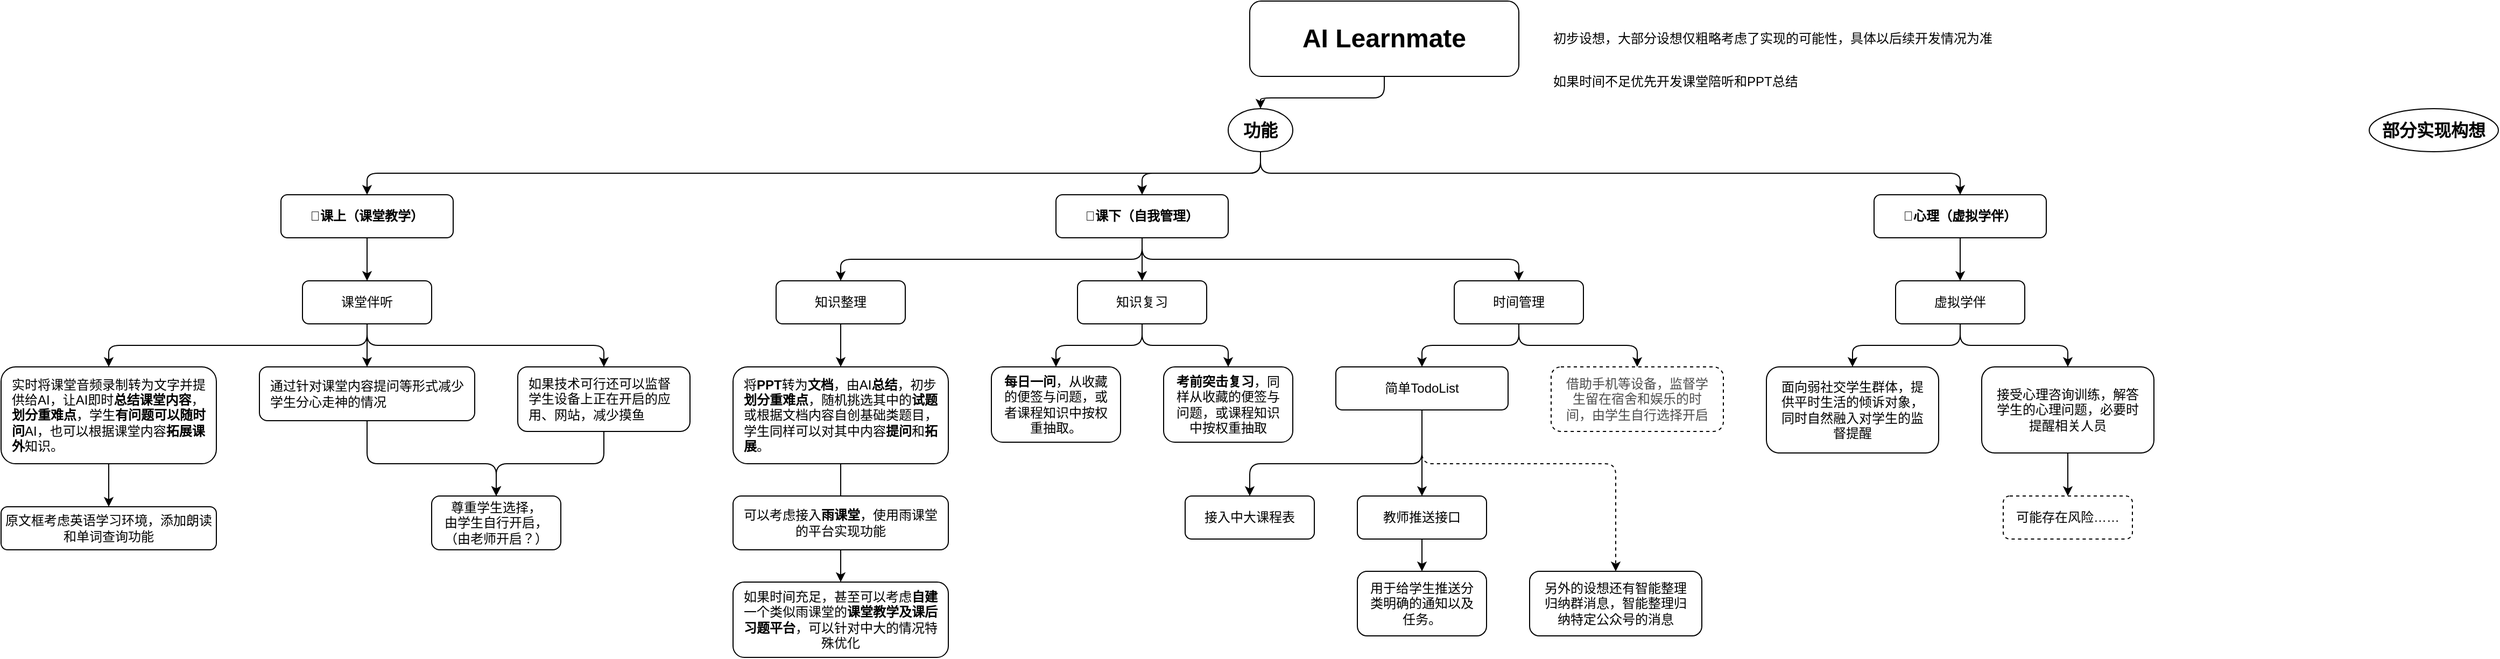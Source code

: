 <mxfile>
    <diagram name="第 1 页" id="g-6fTX1lt_3LI96Er2u1">
        <mxGraphModel dx="2357" dy="972" grid="1" gridSize="10" guides="1" tooltips="1" connect="1" arrows="1" fold="1" page="1" pageScale="1" pageWidth="827" pageHeight="1169" math="0" shadow="0">
            <root>
                <mxCell id="0"/>
                <mxCell id="1" parent="0"/>
                <mxCell id="7bBIJFDzEjGOsITr9nIe-58" value="" style="edgeStyle=orthogonalEdgeStyle;shape=connector;curved=0;rounded=1;orthogonalLoop=1;jettySize=auto;html=1;strokeColor=default;align=center;verticalAlign=middle;fontFamily=Helvetica;fontSize=12;fontColor=default;labelBackgroundColor=default;endArrow=classic;" parent="1" source="7bBIJFDzEjGOsITr9nIe-3" target="7bBIJFDzEjGOsITr9nIe-9" edge="1">
                    <mxGeometry relative="1" as="geometry"/>
                </mxCell>
                <mxCell id="7bBIJFDzEjGOsITr9nIe-3" value="&lt;b&gt;📖课上（课堂教学）&lt;/b&gt;" style="rounded=1;whiteSpace=wrap;html=1;spacing=10;" parent="1" vertex="1">
                    <mxGeometry x="-660" y="200" width="160" height="40" as="geometry"/>
                </mxCell>
                <mxCell id="7bBIJFDzEjGOsITr9nIe-64" style="edgeStyle=orthogonalEdgeStyle;shape=connector;curved=0;rounded=1;orthogonalLoop=1;jettySize=auto;html=1;entryX=0.5;entryY=0;entryDx=0;entryDy=0;strokeColor=default;align=center;verticalAlign=middle;fontFamily=Helvetica;fontSize=12;fontColor=default;labelBackgroundColor=default;endArrow=classic;" parent="1" source="7bBIJFDzEjGOsITr9nIe-4" target="7bBIJFDzEjGOsITr9nIe-17" edge="1">
                    <mxGeometry relative="1" as="geometry">
                        <Array as="points">
                            <mxPoint x="140" y="260"/>
                            <mxPoint x="-140" y="260"/>
                        </Array>
                    </mxGeometry>
                </mxCell>
                <mxCell id="7bBIJFDzEjGOsITr9nIe-65" value="" style="edgeStyle=orthogonalEdgeStyle;shape=connector;curved=0;rounded=1;orthogonalLoop=1;jettySize=auto;html=1;strokeColor=default;align=center;verticalAlign=middle;fontFamily=Helvetica;fontSize=12;fontColor=default;labelBackgroundColor=default;endArrow=classic;" parent="1" source="7bBIJFDzEjGOsITr9nIe-4" target="7bBIJFDzEjGOsITr9nIe-18" edge="1">
                    <mxGeometry relative="1" as="geometry"/>
                </mxCell>
                <mxCell id="7bBIJFDzEjGOsITr9nIe-66" style="edgeStyle=orthogonalEdgeStyle;shape=connector;curved=0;rounded=1;orthogonalLoop=1;jettySize=auto;html=1;entryX=0.5;entryY=0;entryDx=0;entryDy=0;strokeColor=default;align=center;verticalAlign=middle;fontFamily=Helvetica;fontSize=12;fontColor=default;labelBackgroundColor=default;endArrow=classic;" parent="1" source="7bBIJFDzEjGOsITr9nIe-4" target="7bBIJFDzEjGOsITr9nIe-41" edge="1">
                    <mxGeometry relative="1" as="geometry">
                        <Array as="points">
                            <mxPoint x="140" y="260"/>
                            <mxPoint x="490" y="260"/>
                        </Array>
                    </mxGeometry>
                </mxCell>
                <mxCell id="7bBIJFDzEjGOsITr9nIe-4" value="&lt;b&gt;💪课下（自我管理）&lt;/b&gt;" style="rounded=1;whiteSpace=wrap;html=1;spacing=10;" parent="1" vertex="1">
                    <mxGeometry x="60" y="200" width="160" height="40" as="geometry"/>
                </mxCell>
                <mxCell id="7bBIJFDzEjGOsITr9nIe-82" value="" style="edgeStyle=orthogonalEdgeStyle;shape=connector;curved=0;rounded=1;orthogonalLoop=1;jettySize=auto;html=1;strokeColor=default;align=center;verticalAlign=middle;fontFamily=Helvetica;fontSize=12;fontColor=default;labelBackgroundColor=default;endArrow=classic;" parent="1" source="7bBIJFDzEjGOsITr9nIe-5" target="7bBIJFDzEjGOsITr9nIe-79" edge="1">
                    <mxGeometry relative="1" as="geometry"/>
                </mxCell>
                <mxCell id="7bBIJFDzEjGOsITr9nIe-5" value="&lt;b&gt;💖心理（虚拟学伴）&lt;/b&gt;" style="rounded=1;whiteSpace=wrap;html=1;spacing=10;" parent="1" vertex="1">
                    <mxGeometry x="820" y="200" width="160" height="40" as="geometry"/>
                </mxCell>
                <mxCell id="7bBIJFDzEjGOsITr9nIe-22" value="" style="edgeStyle=orthogonalEdgeStyle;rounded=1;orthogonalLoop=1;jettySize=auto;html=1;fontFamily=Helvetica;fontSize=12;fontColor=default;curved=0;" parent="1" source="7bBIJFDzEjGOsITr9nIe-9" target="7bBIJFDzEjGOsITr9nIe-21" edge="1">
                    <mxGeometry relative="1" as="geometry">
                        <Array as="points">
                            <mxPoint x="-580" y="340"/>
                            <mxPoint x="-820" y="340"/>
                        </Array>
                    </mxGeometry>
                </mxCell>
                <mxCell id="7bBIJFDzEjGOsITr9nIe-32" style="edgeStyle=orthogonalEdgeStyle;shape=connector;curved=0;rounded=1;orthogonalLoop=1;jettySize=auto;html=1;entryX=0.5;entryY=0;entryDx=0;entryDy=0;strokeColor=default;align=center;verticalAlign=middle;fontFamily=Helvetica;fontSize=12;fontColor=default;labelBackgroundColor=default;endArrow=classic;" parent="1" source="7bBIJFDzEjGOsITr9nIe-9" target="7bBIJFDzEjGOsITr9nIe-31" edge="1">
                    <mxGeometry relative="1" as="geometry"/>
                </mxCell>
                <mxCell id="7bBIJFDzEjGOsITr9nIe-39" style="edgeStyle=orthogonalEdgeStyle;shape=connector;curved=0;rounded=1;orthogonalLoop=1;jettySize=auto;html=1;entryX=0.5;entryY=0;entryDx=0;entryDy=0;strokeColor=default;align=center;verticalAlign=middle;fontFamily=Helvetica;fontSize=12;fontColor=default;labelBackgroundColor=default;endArrow=classic;" parent="1" source="7bBIJFDzEjGOsITr9nIe-9" target="7bBIJFDzEjGOsITr9nIe-33" edge="1">
                    <mxGeometry relative="1" as="geometry">
                        <Array as="points">
                            <mxPoint x="-580" y="340"/>
                            <mxPoint x="-360" y="340"/>
                        </Array>
                    </mxGeometry>
                </mxCell>
                <mxCell id="7bBIJFDzEjGOsITr9nIe-9" value="课堂伴听" style="rounded=1;whiteSpace=wrap;html=1;" parent="1" vertex="1">
                    <mxGeometry x="-640" y="280" width="120" height="40" as="geometry"/>
                </mxCell>
                <mxCell id="7bBIJFDzEjGOsITr9nIe-27" value="" style="edgeStyle=orthogonalEdgeStyle;shape=connector;curved=0;rounded=1;orthogonalLoop=1;jettySize=auto;html=1;strokeColor=default;align=center;verticalAlign=middle;fontFamily=Helvetica;fontSize=12;fontColor=default;labelBackgroundColor=default;endArrow=classic;" parent="1" source="7bBIJFDzEjGOsITr9nIe-17" target="7bBIJFDzEjGOsITr9nIe-23" edge="1">
                    <mxGeometry relative="1" as="geometry"/>
                </mxCell>
                <mxCell id="7bBIJFDzEjGOsITr9nIe-17" value="知识整理" style="rounded=1;whiteSpace=wrap;html=1;strokeColor=default;align=center;verticalAlign=middle;fontFamily=Helvetica;fontSize=12;fontColor=default;fillColor=default;" parent="1" vertex="1">
                    <mxGeometry x="-200" y="280" width="120" height="40" as="geometry"/>
                </mxCell>
                <mxCell id="7bBIJFDzEjGOsITr9nIe-51" style="edgeStyle=orthogonalEdgeStyle;shape=connector;curved=0;rounded=1;orthogonalLoop=1;jettySize=auto;html=1;entryX=0.5;entryY=0;entryDx=0;entryDy=0;strokeColor=default;align=center;verticalAlign=middle;fontFamily=Helvetica;fontSize=12;fontColor=default;labelBackgroundColor=default;endArrow=classic;" parent="1" source="7bBIJFDzEjGOsITr9nIe-18" target="7bBIJFDzEjGOsITr9nIe-40" edge="1">
                    <mxGeometry relative="1" as="geometry"/>
                </mxCell>
                <mxCell id="7bBIJFDzEjGOsITr9nIe-53" style="edgeStyle=orthogonalEdgeStyle;shape=connector;curved=0;rounded=1;orthogonalLoop=1;jettySize=auto;html=1;entryX=0.5;entryY=0;entryDx=0;entryDy=0;strokeColor=default;align=center;verticalAlign=middle;fontFamily=Helvetica;fontSize=12;fontColor=default;labelBackgroundColor=default;endArrow=classic;" parent="1" source="7bBIJFDzEjGOsITr9nIe-18" target="7bBIJFDzEjGOsITr9nIe-49" edge="1">
                    <mxGeometry relative="1" as="geometry"/>
                </mxCell>
                <mxCell id="7bBIJFDzEjGOsITr9nIe-18" value="知识复习" style="rounded=1;whiteSpace=wrap;html=1;strokeColor=default;align=center;verticalAlign=middle;fontFamily=Helvetica;fontSize=12;fontColor=default;fillColor=default;" parent="1" vertex="1">
                    <mxGeometry x="80" y="280" width="120" height="40" as="geometry"/>
                </mxCell>
                <mxCell id="3" value="" style="edgeStyle=none;html=1;" edge="1" parent="1" source="7bBIJFDzEjGOsITr9nIe-21" target="2">
                    <mxGeometry relative="1" as="geometry"/>
                </mxCell>
                <mxCell id="7bBIJFDzEjGOsITr9nIe-21" value="实时将课堂音频录制转为文字并提供给AI，让AI即时&lt;b&gt;总结课堂内容&lt;/b&gt;，&lt;b&gt;划分重难点&lt;/b&gt;，学生&lt;b&gt;有问题可以随时问&lt;/b&gt;AI，也可以根据课堂内容&lt;b&gt;拓展课外&lt;/b&gt;知识。" style="rounded=1;whiteSpace=wrap;html=1;spacing=10;align=left;" parent="1" vertex="1">
                    <mxGeometry x="-920" y="360" width="200" height="90" as="geometry"/>
                </mxCell>
                <mxCell id="7bBIJFDzEjGOsITr9nIe-30" value="" style="edgeStyle=orthogonalEdgeStyle;shape=connector;curved=0;rounded=1;orthogonalLoop=1;jettySize=auto;html=1;strokeColor=default;align=center;verticalAlign=middle;fontFamily=Helvetica;fontSize=12;fontColor=default;labelBackgroundColor=default;endArrow=classic;" parent="1" source="7bBIJFDzEjGOsITr9nIe-23" target="7bBIJFDzEjGOsITr9nIe-29" edge="1">
                    <mxGeometry relative="1" as="geometry"/>
                </mxCell>
                <mxCell id="7bBIJFDzEjGOsITr9nIe-23" value="将&lt;b&gt;PPT&lt;/b&gt;转为&lt;b&gt;文档&lt;/b&gt;，由AI&lt;b&gt;总结&lt;/b&gt;，初步&lt;b&gt;划分重难点&lt;/b&gt;，随机挑选其中的&lt;b&gt;试题&lt;/b&gt;或根据文档内容自创基础类题目，学生同样可以对其中内容&lt;b&gt;提问&lt;/b&gt;和&lt;b&gt;拓展&lt;/b&gt;。" style="rounded=1;whiteSpace=wrap;html=1;strokeColor=default;align=left;verticalAlign=middle;spacing=10;fontFamily=Helvetica;fontSize=12;fontColor=default;fillColor=default;" parent="1" vertex="1">
                    <mxGeometry x="-240" y="360" width="200" height="90" as="geometry"/>
                </mxCell>
                <mxCell id="7bBIJFDzEjGOsITr9nIe-24" value="初步设想，大部分设想仅粗略考虑了实现的可能性，具体以后续开发情况为准" style="text;html=1;align=left;verticalAlign=middle;resizable=0;points=[];autosize=1;strokeColor=none;fillColor=none;fontFamily=Helvetica;fontSize=12;fontColor=default;" parent="1" vertex="1">
                    <mxGeometry x="520" y="40" width="430" height="30" as="geometry"/>
                </mxCell>
                <mxCell id="7bBIJFDzEjGOsITr9nIe-28" value="可以考虑接入&lt;b&gt;雨课堂&lt;/b&gt;，使用雨课堂的平台实现功能" style="rounded=1;whiteSpace=wrap;html=1;strokeColor=default;align=center;verticalAlign=middle;spacing=10;fontFamily=Helvetica;fontSize=12;fontColor=default;labelBackgroundColor=default;fillColor=default;" parent="1" vertex="1">
                    <mxGeometry x="-240" y="480" width="200" height="50" as="geometry"/>
                </mxCell>
                <mxCell id="7bBIJFDzEjGOsITr9nIe-29" value="如果时间充足，甚至可以考虑&lt;b&gt;自建&lt;/b&gt;一个类似雨课堂的&lt;b&gt;课堂教学及课后习题平台&lt;/b&gt;，可以针对中大的情况特殊优化" style="rounded=1;whiteSpace=wrap;html=1;strokeColor=default;align=center;verticalAlign=middle;spacing=10;fontFamily=Helvetica;fontSize=12;fontColor=default;labelBackgroundColor=default;fillColor=default;" parent="1" vertex="1">
                    <mxGeometry x="-240" y="560" width="200" height="70" as="geometry"/>
                </mxCell>
                <mxCell id="7bBIJFDzEjGOsITr9nIe-38" style="edgeStyle=orthogonalEdgeStyle;shape=connector;curved=0;rounded=1;orthogonalLoop=1;jettySize=auto;html=1;entryX=0.5;entryY=0;entryDx=0;entryDy=0;strokeColor=default;align=center;verticalAlign=middle;fontFamily=Helvetica;fontSize=12;fontColor=default;labelBackgroundColor=default;endArrow=classic;" parent="1" source="7bBIJFDzEjGOsITr9nIe-31" target="7bBIJFDzEjGOsITr9nIe-35" edge="1">
                    <mxGeometry relative="1" as="geometry">
                        <Array as="points">
                            <mxPoint x="-580" y="450"/>
                            <mxPoint x="-460" y="450"/>
                        </Array>
                    </mxGeometry>
                </mxCell>
                <mxCell id="7bBIJFDzEjGOsITr9nIe-31" value="通过针对课堂内容提问等形式减少学生分心走神的情况" style="rounded=1;whiteSpace=wrap;html=1;spacing=10;align=left;" parent="1" vertex="1">
                    <mxGeometry x="-680" y="360" width="200" height="50" as="geometry"/>
                </mxCell>
                <mxCell id="7bBIJFDzEjGOsITr9nIe-37" style="edgeStyle=orthogonalEdgeStyle;shape=connector;curved=0;rounded=1;orthogonalLoop=1;jettySize=auto;html=1;entryX=0.5;entryY=0;entryDx=0;entryDy=0;strokeColor=default;align=center;verticalAlign=middle;fontFamily=Helvetica;fontSize=12;fontColor=default;labelBackgroundColor=default;endArrow=classic;" parent="1" source="7bBIJFDzEjGOsITr9nIe-33" target="7bBIJFDzEjGOsITr9nIe-35" edge="1">
                    <mxGeometry relative="1" as="geometry"/>
                </mxCell>
                <mxCell id="7bBIJFDzEjGOsITr9nIe-33" value="如果技术可行还可以监督学生设备上正在开启的应用、网站，减少摸鱼" style="rounded=1;whiteSpace=wrap;html=1;spacing=10;align=left;" parent="1" vertex="1">
                    <mxGeometry x="-440" y="360" width="160" height="60" as="geometry"/>
                </mxCell>
                <mxCell id="7bBIJFDzEjGOsITr9nIe-35" value="尊重学生选择，&lt;div&gt;由学生自行开启，&lt;/div&gt;&lt;div&gt;（由老师开启？）&lt;/div&gt;" style="rounded=1;whiteSpace=wrap;html=1;strokeColor=default;align=center;verticalAlign=middle;spacing=10;fontFamily=Helvetica;fontSize=12;fontColor=default;labelBackgroundColor=default;fillColor=default;" parent="1" vertex="1">
                    <mxGeometry x="-520" y="480" width="120" height="50" as="geometry"/>
                </mxCell>
                <mxCell id="7bBIJFDzEjGOsITr9nIe-40" value="&lt;b&gt;每日一问&lt;/b&gt;，从收藏的便签与问题，或者课程知识中按权重抽取。" style="rounded=1;whiteSpace=wrap;html=1;strokeColor=default;align=center;verticalAlign=middle;spacing=10;fontFamily=Helvetica;fontSize=12;fontColor=default;labelBackgroundColor=default;fillColor=default;" parent="1" vertex="1">
                    <mxGeometry y="360" width="120" height="70" as="geometry"/>
                </mxCell>
                <mxCell id="7bBIJFDzEjGOsITr9nIe-60" value="" style="edgeStyle=orthogonalEdgeStyle;shape=connector;curved=0;rounded=1;orthogonalLoop=1;jettySize=auto;html=1;strokeColor=default;align=center;verticalAlign=middle;fontFamily=Helvetica;fontSize=12;fontColor=default;labelBackgroundColor=default;endArrow=classic;" parent="1" source="7bBIJFDzEjGOsITr9nIe-41" target="7bBIJFDzEjGOsITr9nIe-46" edge="1">
                    <mxGeometry relative="1" as="geometry"/>
                </mxCell>
                <mxCell id="7bBIJFDzEjGOsITr9nIe-62" style="edgeStyle=orthogonalEdgeStyle;shape=connector;curved=0;rounded=1;orthogonalLoop=1;jettySize=auto;html=1;entryX=0.5;entryY=0;entryDx=0;entryDy=0;strokeColor=default;align=center;verticalAlign=middle;fontFamily=Helvetica;fontSize=12;fontColor=default;labelBackgroundColor=default;endArrow=classic;" parent="1" source="7bBIJFDzEjGOsITr9nIe-41" target="7bBIJFDzEjGOsITr9nIe-47" edge="1">
                    <mxGeometry relative="1" as="geometry"/>
                </mxCell>
                <mxCell id="7bBIJFDzEjGOsITr9nIe-41" value="时间管理" style="rounded=1;whiteSpace=wrap;html=1;strokeColor=default;align=center;verticalAlign=middle;spacing=10;fontFamily=Helvetica;fontSize=12;fontColor=default;labelBackgroundColor=default;fillColor=default;" parent="1" vertex="1">
                    <mxGeometry x="430" y="280" width="120" height="40" as="geometry"/>
                </mxCell>
                <mxCell id="7bBIJFDzEjGOsITr9nIe-92" style="edgeStyle=orthogonalEdgeStyle;shape=connector;curved=0;rounded=1;orthogonalLoop=1;jettySize=auto;html=1;entryX=0.5;entryY=0;entryDx=0;entryDy=0;strokeColor=default;align=center;verticalAlign=middle;fontFamily=Helvetica;fontSize=12;fontColor=default;labelBackgroundColor=default;endArrow=classic;" parent="1" source="7bBIJFDzEjGOsITr9nIe-43" target="7bBIJFDzEjGOsITr9nIe-3" edge="1">
                    <mxGeometry relative="1" as="geometry">
                        <Array as="points">
                            <mxPoint x="250" y="180"/>
                            <mxPoint x="-580" y="180"/>
                        </Array>
                    </mxGeometry>
                </mxCell>
                <mxCell id="7bBIJFDzEjGOsITr9nIe-93" style="edgeStyle=orthogonalEdgeStyle;shape=connector;curved=0;rounded=1;orthogonalLoop=1;jettySize=auto;html=1;entryX=0.5;entryY=0;entryDx=0;entryDy=0;strokeColor=default;align=center;verticalAlign=middle;fontFamily=Helvetica;fontSize=12;fontColor=default;labelBackgroundColor=default;endArrow=classic;" parent="1" source="7bBIJFDzEjGOsITr9nIe-43" target="7bBIJFDzEjGOsITr9nIe-4" edge="1">
                    <mxGeometry relative="1" as="geometry"/>
                </mxCell>
                <mxCell id="7bBIJFDzEjGOsITr9nIe-94" style="edgeStyle=orthogonalEdgeStyle;shape=connector;curved=0;rounded=1;orthogonalLoop=1;jettySize=auto;html=1;entryX=0.5;entryY=0;entryDx=0;entryDy=0;strokeColor=default;align=center;verticalAlign=middle;fontFamily=Helvetica;fontSize=12;fontColor=default;labelBackgroundColor=default;endArrow=classic;" parent="1" source="7bBIJFDzEjGOsITr9nIe-43" target="7bBIJFDzEjGOsITr9nIe-5" edge="1">
                    <mxGeometry relative="1" as="geometry">
                        <Array as="points">
                            <mxPoint x="250" y="180"/>
                            <mxPoint x="900" y="180"/>
                        </Array>
                    </mxGeometry>
                </mxCell>
                <mxCell id="7bBIJFDzEjGOsITr9nIe-43" value="&lt;font style=&quot;font-size: 16px;&quot;&gt;&lt;b&gt;功能&lt;/b&gt;&lt;/font&gt;" style="ellipse;whiteSpace=wrap;html=1;rounded=1;strokeColor=default;align=center;verticalAlign=middle;spacing=10;fontFamily=Helvetica;fontSize=12;fontColor=default;labelBackgroundColor=default;fillColor=default;" parent="1" vertex="1">
                    <mxGeometry x="220" y="120" width="60" height="40" as="geometry"/>
                </mxCell>
                <mxCell id="7bBIJFDzEjGOsITr9nIe-75" style="edgeStyle=orthogonalEdgeStyle;shape=connector;curved=0;rounded=1;orthogonalLoop=1;jettySize=auto;html=1;entryX=0.5;entryY=0;entryDx=0;entryDy=0;strokeColor=default;align=center;verticalAlign=middle;fontFamily=Helvetica;fontSize=12;fontColor=default;labelBackgroundColor=default;endArrow=classic;" parent="1" source="7bBIJFDzEjGOsITr9nIe-46" target="7bBIJFDzEjGOsITr9nIe-68" edge="1">
                    <mxGeometry relative="1" as="geometry">
                        <Array as="points">
                            <mxPoint x="400" y="450"/>
                            <mxPoint x="240" y="450"/>
                        </Array>
                    </mxGeometry>
                </mxCell>
                <mxCell id="7bBIJFDzEjGOsITr9nIe-77" style="edgeStyle=orthogonalEdgeStyle;shape=connector;curved=0;rounded=1;orthogonalLoop=1;jettySize=auto;html=1;entryX=0.5;entryY=0;entryDx=0;entryDy=0;strokeColor=default;align=center;verticalAlign=middle;fontFamily=Helvetica;fontSize=12;fontColor=default;labelBackgroundColor=default;endArrow=classic;" parent="1" source="7bBIJFDzEjGOsITr9nIe-46" target="7bBIJFDzEjGOsITr9nIe-69" edge="1">
                    <mxGeometry relative="1" as="geometry"/>
                </mxCell>
                <mxCell id="7bBIJFDzEjGOsITr9nIe-78" style="edgeStyle=orthogonalEdgeStyle;shape=connector;curved=0;rounded=1;orthogonalLoop=1;jettySize=auto;html=1;entryX=0.5;entryY=0;entryDx=0;entryDy=0;strokeColor=default;align=center;verticalAlign=middle;fontFamily=Helvetica;fontSize=12;fontColor=default;labelBackgroundColor=default;endArrow=classic;dashed=1;" parent="1" source="7bBIJFDzEjGOsITr9nIe-46" target="7bBIJFDzEjGOsITr9nIe-50" edge="1">
                    <mxGeometry relative="1" as="geometry">
                        <Array as="points">
                            <mxPoint x="400" y="450"/>
                            <mxPoint x="580" y="450"/>
                        </Array>
                    </mxGeometry>
                </mxCell>
                <mxCell id="7bBIJFDzEjGOsITr9nIe-46" value="简单TodoList" style="rounded=1;whiteSpace=wrap;html=1;strokeColor=default;align=center;verticalAlign=middle;spacing=10;fontFamily=Helvetica;fontSize=12;fontColor=default;labelBackgroundColor=default;fillColor=default;" parent="1" vertex="1">
                    <mxGeometry x="320" y="360" width="160" height="40" as="geometry"/>
                </mxCell>
                <mxCell id="7bBIJFDzEjGOsITr9nIe-47" value="&lt;font color=&quot;#4d4d4d&quot;&gt;借助手机等设备，监督学生留在宿舍和娱乐的时间，由学生自行选择开启&lt;/font&gt;" style="rounded=1;whiteSpace=wrap;html=1;strokeColor=default;align=center;verticalAlign=middle;spacing=10;fontFamily=Helvetica;fontSize=12;fontColor=default;labelBackgroundColor=default;fillColor=default;dashed=1;" parent="1" vertex="1">
                    <mxGeometry x="520" y="360" width="160" height="60" as="geometry"/>
                </mxCell>
                <mxCell id="7bBIJFDzEjGOsITr9nIe-89" style="edgeStyle=orthogonalEdgeStyle;shape=connector;curved=0;rounded=1;orthogonalLoop=1;jettySize=auto;html=1;entryX=0.5;entryY=0;entryDx=0;entryDy=0;strokeColor=default;align=center;verticalAlign=middle;fontFamily=Helvetica;fontSize=12;fontColor=default;labelBackgroundColor=default;endArrow=classic;" parent="1" source="7bBIJFDzEjGOsITr9nIe-48" target="7bBIJFDzEjGOsITr9nIe-43" edge="1">
                    <mxGeometry relative="1" as="geometry"/>
                </mxCell>
                <mxCell id="7bBIJFDzEjGOsITr9nIe-48" value="&lt;h1&gt;AI Learnmate&lt;/h1&gt;" style="rounded=1;whiteSpace=wrap;html=1;strokeColor=default;align=center;verticalAlign=middle;spacing=10;fontFamily=Helvetica;fontSize=12;fontColor=default;labelBackgroundColor=default;fillColor=default;" parent="1" vertex="1">
                    <mxGeometry x="240" y="20" width="250" height="70" as="geometry"/>
                </mxCell>
                <mxCell id="7bBIJFDzEjGOsITr9nIe-49" value="&lt;b&gt;考前突击复习&lt;/b&gt;，同样从收藏的便签与问题，或课程知识中按权重抽取" style="rounded=1;whiteSpace=wrap;html=1;strokeColor=default;align=center;verticalAlign=middle;spacing=10;fontFamily=Helvetica;fontSize=12;fontColor=default;labelBackgroundColor=default;fillColor=default;" parent="1" vertex="1">
                    <mxGeometry x="160" y="360" width="120" height="70" as="geometry"/>
                </mxCell>
                <mxCell id="7bBIJFDzEjGOsITr9nIe-50" value="另外的设想还有智能整理归纳群消息，智能整理归纳特定公众号的消息" style="rounded=1;whiteSpace=wrap;html=1;strokeColor=default;align=center;verticalAlign=middle;spacing=10;fontFamily=Helvetica;fontSize=12;fontColor=default;labelBackgroundColor=default;fillColor=default;" parent="1" vertex="1">
                    <mxGeometry x="500" y="550" width="160" height="60" as="geometry"/>
                </mxCell>
                <mxCell id="7bBIJFDzEjGOsITr9nIe-63" value="&lt;font style=&quot;font-size: 16px;&quot;&gt;&lt;b&gt;部分实现构想&lt;/b&gt;&lt;/font&gt;" style="ellipse;whiteSpace=wrap;html=1;rounded=1;strokeColor=default;align=center;verticalAlign=middle;spacing=10;fontFamily=Helvetica;fontSize=12;fontColor=default;labelBackgroundColor=default;fillColor=default;" parent="1" vertex="1">
                    <mxGeometry x="1280" y="120" width="120" height="40" as="geometry"/>
                </mxCell>
                <mxCell id="7bBIJFDzEjGOsITr9nIe-68" value="接入中大课程表" style="rounded=1;whiteSpace=wrap;html=1;strokeColor=default;align=center;verticalAlign=middle;spacing=10;fontFamily=Helvetica;fontSize=12;fontColor=default;labelBackgroundColor=default;fillColor=default;" parent="1" vertex="1">
                    <mxGeometry x="180" y="480" width="120" height="40" as="geometry"/>
                </mxCell>
                <mxCell id="7bBIJFDzEjGOsITr9nIe-74" value="" style="edgeStyle=orthogonalEdgeStyle;shape=connector;curved=0;rounded=1;orthogonalLoop=1;jettySize=auto;html=1;strokeColor=default;align=center;verticalAlign=middle;fontFamily=Helvetica;fontSize=12;fontColor=default;labelBackgroundColor=default;endArrow=classic;" parent="1" source="7bBIJFDzEjGOsITr9nIe-69" target="7bBIJFDzEjGOsITr9nIe-73" edge="1">
                    <mxGeometry relative="1" as="geometry"/>
                </mxCell>
                <mxCell id="7bBIJFDzEjGOsITr9nIe-69" value="教师推送接口" style="rounded=1;whiteSpace=wrap;html=1;strokeColor=default;align=center;verticalAlign=middle;spacing=10;fontFamily=Helvetica;fontSize=12;fontColor=default;labelBackgroundColor=default;fillColor=default;" parent="1" vertex="1">
                    <mxGeometry x="340" y="480" width="120" height="40" as="geometry"/>
                </mxCell>
                <mxCell id="7bBIJFDzEjGOsITr9nIe-73" value="用于给学生推送分类明确的通知以及任务。" style="rounded=1;whiteSpace=wrap;html=1;strokeColor=default;align=center;verticalAlign=middle;spacing=10;fontFamily=Helvetica;fontSize=12;fontColor=default;labelBackgroundColor=default;fillColor=default;" parent="1" vertex="1">
                    <mxGeometry x="340" y="550" width="120" height="60" as="geometry"/>
                </mxCell>
                <mxCell id="7bBIJFDzEjGOsITr9nIe-86" value="" style="edgeStyle=orthogonalEdgeStyle;shape=connector;curved=0;rounded=1;orthogonalLoop=1;jettySize=auto;html=1;strokeColor=default;align=center;verticalAlign=middle;fontFamily=Helvetica;fontSize=12;fontColor=default;labelBackgroundColor=default;endArrow=classic;" parent="1" source="7bBIJFDzEjGOsITr9nIe-79" target="7bBIJFDzEjGOsITr9nIe-83" edge="1">
                    <mxGeometry relative="1" as="geometry"/>
                </mxCell>
                <mxCell id="7bBIJFDzEjGOsITr9nIe-87" style="edgeStyle=orthogonalEdgeStyle;shape=connector;curved=0;rounded=1;orthogonalLoop=1;jettySize=auto;html=1;entryX=0.5;entryY=0;entryDx=0;entryDy=0;strokeColor=default;align=center;verticalAlign=middle;fontFamily=Helvetica;fontSize=12;fontColor=default;labelBackgroundColor=default;endArrow=classic;" parent="1" source="7bBIJFDzEjGOsITr9nIe-79" target="7bBIJFDzEjGOsITr9nIe-80" edge="1">
                    <mxGeometry relative="1" as="geometry"/>
                </mxCell>
                <mxCell id="7bBIJFDzEjGOsITr9nIe-79" value="虚拟学伴" style="rounded=1;whiteSpace=wrap;html=1;strokeColor=default;align=center;verticalAlign=middle;spacing=10;fontFamily=Helvetica;fontSize=12;fontColor=default;labelBackgroundColor=default;fillColor=default;" parent="1" vertex="1">
                    <mxGeometry x="840" y="280" width="120" height="40" as="geometry"/>
                </mxCell>
                <mxCell id="7bBIJFDzEjGOsITr9nIe-80" value="面向弱社交学生群体，提供平时生活的倾诉对象，同时自然融入对学生的监督提醒" style="rounded=1;whiteSpace=wrap;html=1;strokeColor=default;align=center;verticalAlign=middle;spacing=10;fontFamily=Helvetica;fontSize=12;fontColor=default;labelBackgroundColor=default;fillColor=default;" parent="1" vertex="1">
                    <mxGeometry x="720" y="360" width="160" height="80" as="geometry"/>
                </mxCell>
                <mxCell id="7bBIJFDzEjGOsITr9nIe-85" value="" style="edgeStyle=orthogonalEdgeStyle;shape=connector;curved=0;rounded=1;orthogonalLoop=1;jettySize=auto;html=1;strokeColor=default;align=center;verticalAlign=middle;fontFamily=Helvetica;fontSize=12;fontColor=default;labelBackgroundColor=default;endArrow=classic;" parent="1" source="7bBIJFDzEjGOsITr9nIe-83" target="7bBIJFDzEjGOsITr9nIe-84" edge="1">
                    <mxGeometry relative="1" as="geometry"/>
                </mxCell>
                <mxCell id="7bBIJFDzEjGOsITr9nIe-83" value="接受心理咨询训练，解答学生的心理问题，必要时提醒相关人员" style="rounded=1;whiteSpace=wrap;html=1;strokeColor=default;align=center;verticalAlign=middle;spacing=10;fontFamily=Helvetica;fontSize=12;fontColor=default;labelBackgroundColor=default;fillColor=default;" parent="1" vertex="1">
                    <mxGeometry x="920" y="360" width="160" height="80" as="geometry"/>
                </mxCell>
                <mxCell id="7bBIJFDzEjGOsITr9nIe-84" value="可能存在风险……" style="rounded=1;whiteSpace=wrap;html=1;strokeColor=default;align=center;verticalAlign=middle;spacing=10;fontFamily=Helvetica;fontSize=12;fontColor=default;labelBackgroundColor=default;fillColor=default;dashed=1;" parent="1" vertex="1">
                    <mxGeometry x="940" y="480" width="120" height="40" as="geometry"/>
                </mxCell>
                <mxCell id="7bBIJFDzEjGOsITr9nIe-95" value="如果时间不足优先开发课堂陪听和PPT总结" style="text;html=1;align=left;verticalAlign=middle;resizable=0;points=[];autosize=1;strokeColor=none;fillColor=none;fontFamily=Helvetica;fontSize=12;fontColor=default;labelBackgroundColor=default;" parent="1" vertex="1">
                    <mxGeometry x="520" y="80" width="250" height="30" as="geometry"/>
                </mxCell>
                <mxCell id="2" value="原文框考虑英语学习环境，添加朗读和单词查询功能" style="rounded=1;whiteSpace=wrap;html=1;" vertex="1" parent="1">
                    <mxGeometry x="-920" y="490" width="200" height="40" as="geometry"/>
                </mxCell>
            </root>
        </mxGraphModel>
    </diagram>
</mxfile>